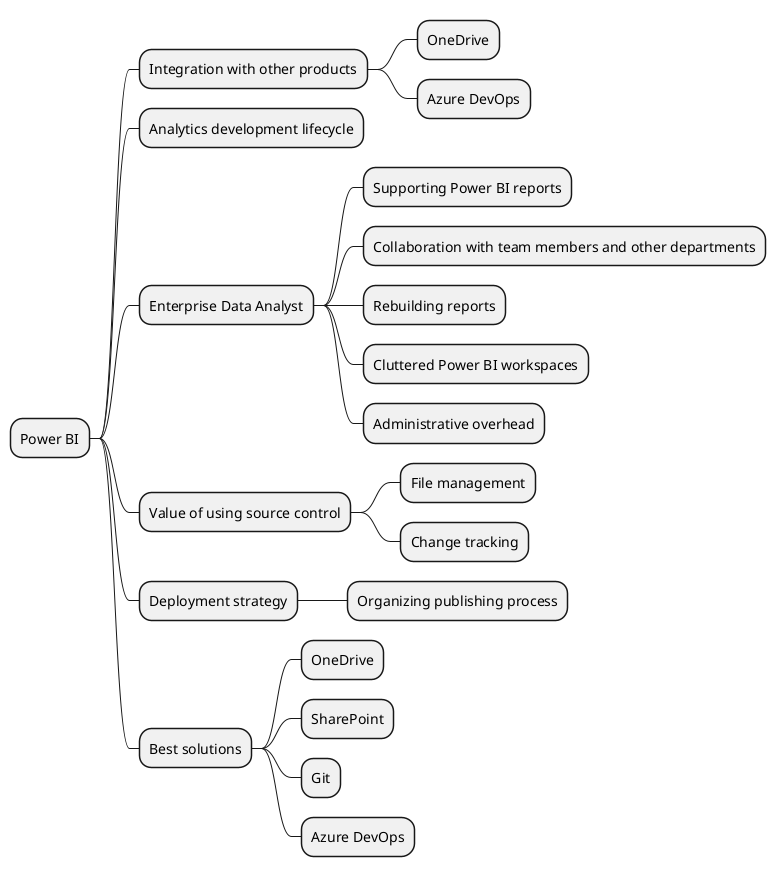 @startmindmap
* Power BI
** Integration with other products
*** OneDrive
*** Azure DevOps
** Analytics development lifecycle
** Enterprise Data Analyst
*** Supporting Power BI reports
*** Collaboration with team members and other departments
*** Rebuilding reports
*** Cluttered Power BI workspaces
*** Administrative overhead
** Value of using source control
*** File management
*** Change tracking
** Deployment strategy
*** Organizing publishing process
** Best solutions
*** OneDrive
*** SharePoint
*** Git
*** Azure DevOps
@endmindmap